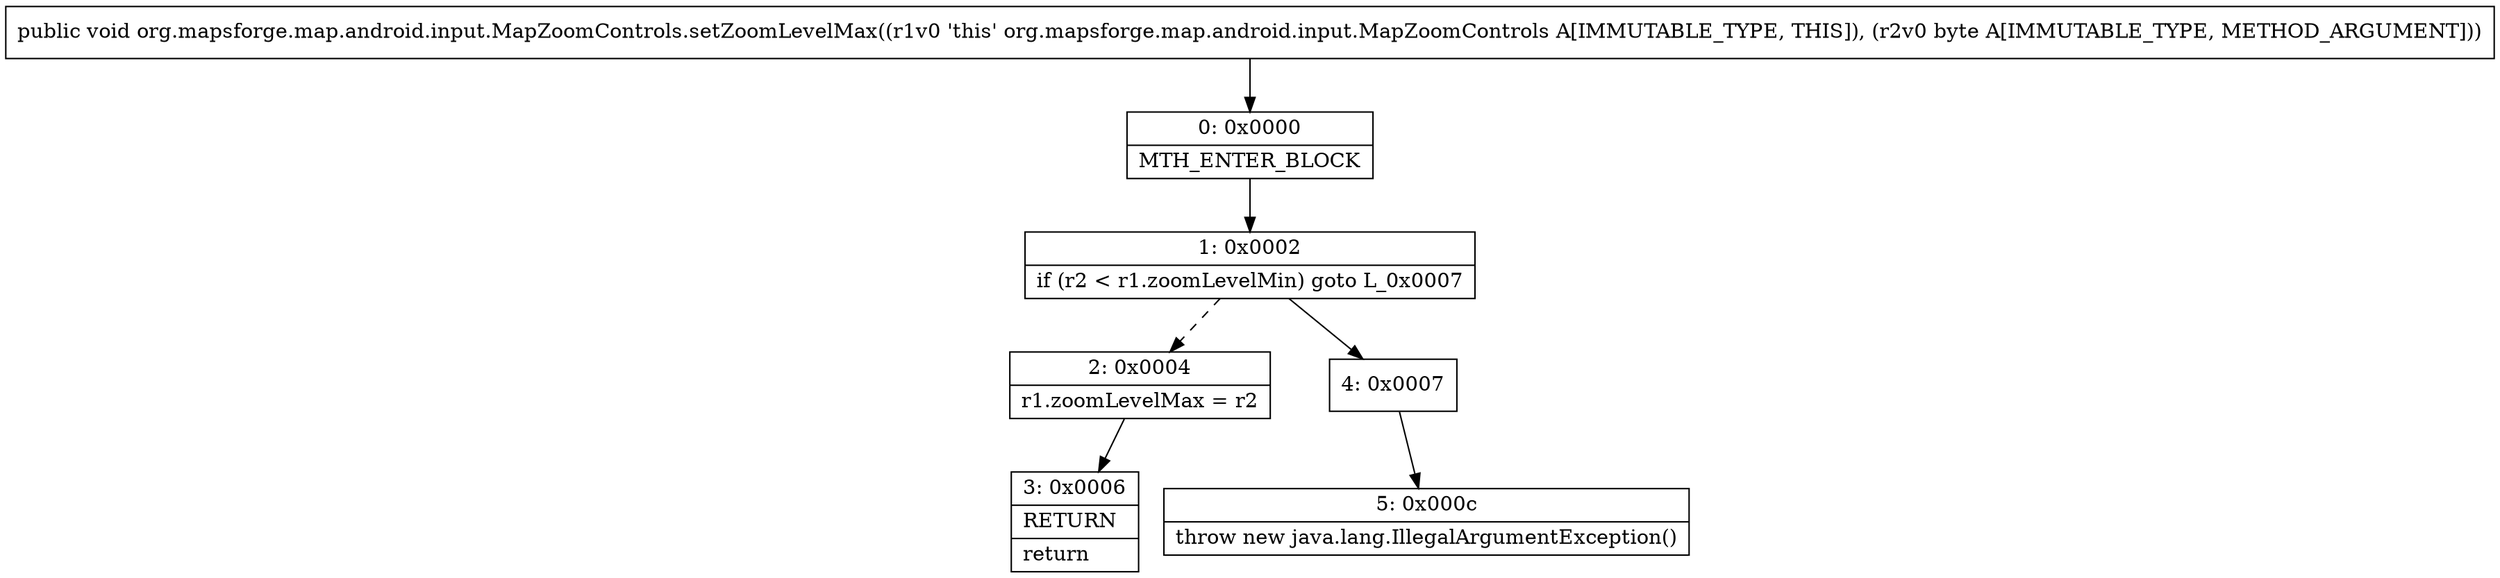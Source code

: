 digraph "CFG fororg.mapsforge.map.android.input.MapZoomControls.setZoomLevelMax(B)V" {
Node_0 [shape=record,label="{0\:\ 0x0000|MTH_ENTER_BLOCK\l}"];
Node_1 [shape=record,label="{1\:\ 0x0002|if (r2 \< r1.zoomLevelMin) goto L_0x0007\l}"];
Node_2 [shape=record,label="{2\:\ 0x0004|r1.zoomLevelMax = r2\l}"];
Node_3 [shape=record,label="{3\:\ 0x0006|RETURN\l|return\l}"];
Node_4 [shape=record,label="{4\:\ 0x0007}"];
Node_5 [shape=record,label="{5\:\ 0x000c|throw new java.lang.IllegalArgumentException()\l}"];
MethodNode[shape=record,label="{public void org.mapsforge.map.android.input.MapZoomControls.setZoomLevelMax((r1v0 'this' org.mapsforge.map.android.input.MapZoomControls A[IMMUTABLE_TYPE, THIS]), (r2v0 byte A[IMMUTABLE_TYPE, METHOD_ARGUMENT])) }"];
MethodNode -> Node_0;
Node_0 -> Node_1;
Node_1 -> Node_2[style=dashed];
Node_1 -> Node_4;
Node_2 -> Node_3;
Node_4 -> Node_5;
}

